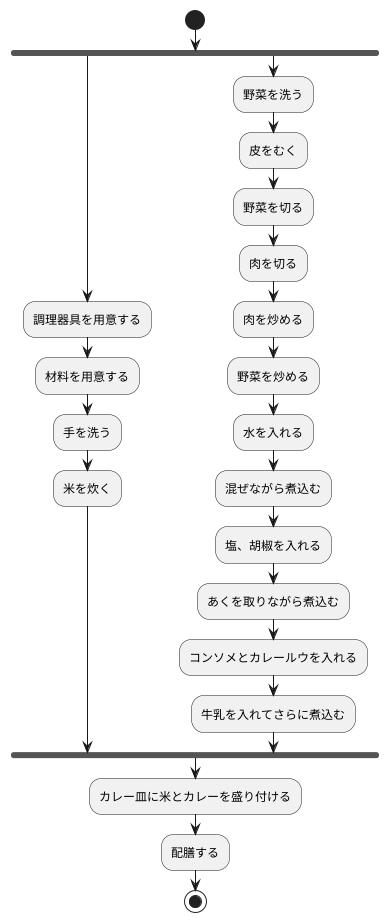 @startuml カレーを作る
start
fork
  :調理器具を用意する;
  :材料を用意する;
  :手を洗う;
  :米を炊く;
fork again
  :野菜を洗う;
  :皮をむく;
  :野菜を切る;
  :肉を切る;
  :肉を炒める;
  :野菜を炒める;
  :水を入れる;
  :混ぜながら煮込む;
  :塩、胡椒を入れる;
  :あくを取りながら煮込む;
  :コンソメとカレールウを入れる;
  :牛乳を入れてさらに煮込む;
end fork
:カレー皿に米とカレーを盛り付ける;
:配膳する;
stop
@enduml
